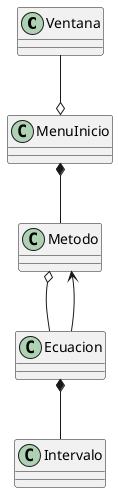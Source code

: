 @startuml Simpson
class Ventana
class MenuInicio
class Metodo
class Ecuacion
class Intervalo

Ventana --o MenuInicio
MenuInicio *-- Metodo
Metodo o-- Ecuacion
Ecuacion --> Metodo 
Ecuacion *-- Intervalo
@enduml